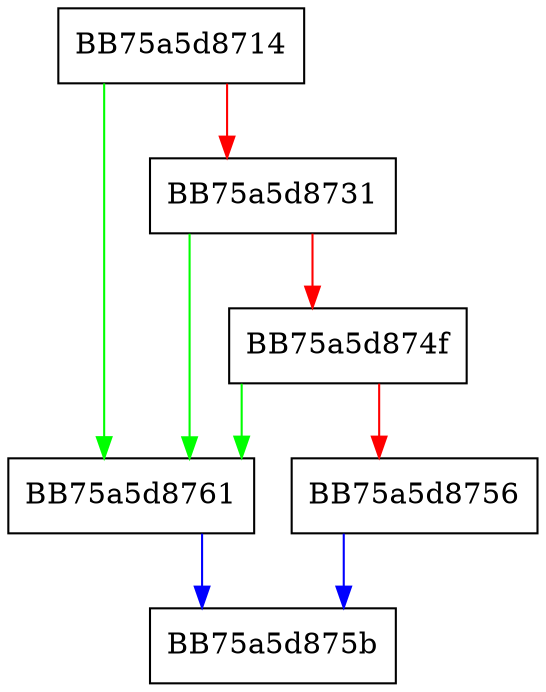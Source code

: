 digraph XF_ReadWord {
  node [shape="box"];
  graph [splines=ortho];
  BB75a5d8714 -> BB75a5d8761 [color="green"];
  BB75a5d8714 -> BB75a5d8731 [color="red"];
  BB75a5d8731 -> BB75a5d8761 [color="green"];
  BB75a5d8731 -> BB75a5d874f [color="red"];
  BB75a5d874f -> BB75a5d8761 [color="green"];
  BB75a5d874f -> BB75a5d8756 [color="red"];
  BB75a5d8756 -> BB75a5d875b [color="blue"];
  BB75a5d8761 -> BB75a5d875b [color="blue"];
}